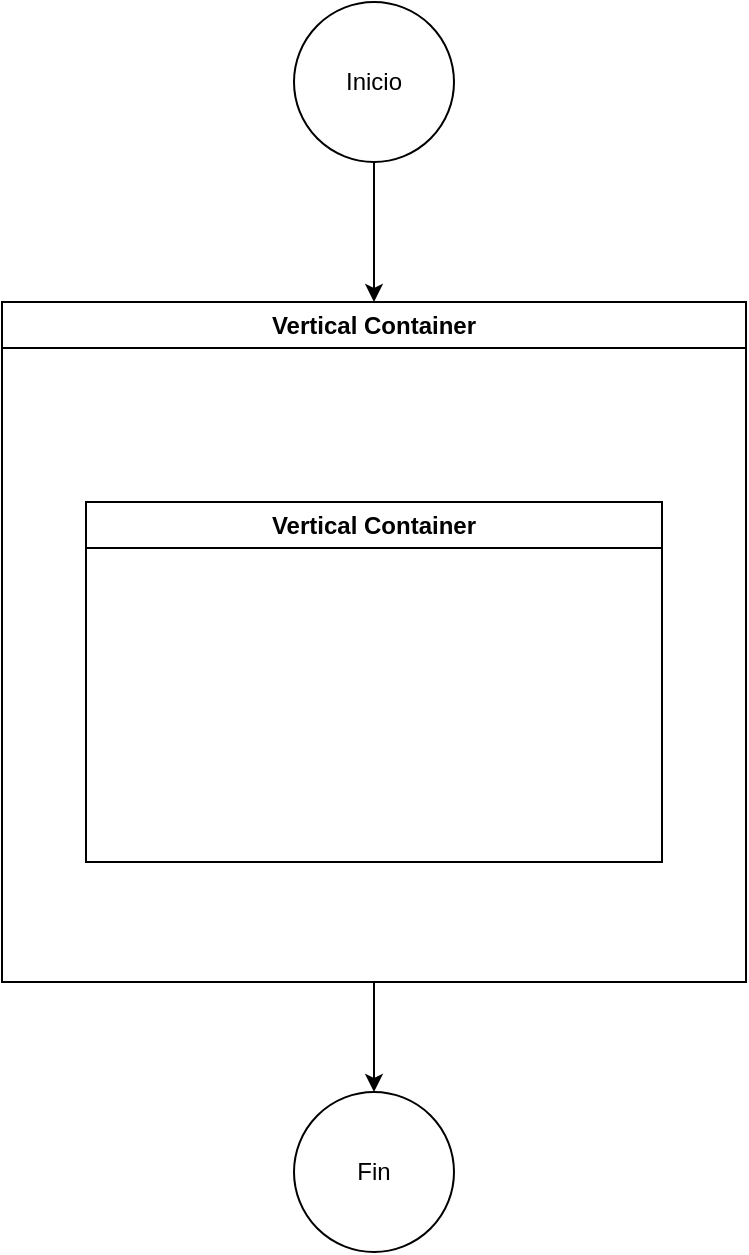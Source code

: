 <mxfile version="27.0.1">
  <diagram name="Página-1" id="_A64Ads1twqYrYs-hKGI">
    <mxGraphModel dx="1065" dy="622" grid="1" gridSize="10" guides="1" tooltips="1" connect="1" arrows="1" fold="1" page="1" pageScale="1" pageWidth="827" pageHeight="1169" math="0" shadow="0">
      <root>
        <mxCell id="0" />
        <mxCell id="1" parent="0" />
        <mxCell id="zANOIU-7cSAEvDh_QMeP-2" value="Inicio" style="ellipse;whiteSpace=wrap;html=1;aspect=fixed;" vertex="1" parent="1">
          <mxGeometry x="374" y="40" width="80" height="80" as="geometry" />
        </mxCell>
        <mxCell id="zANOIU-7cSAEvDh_QMeP-3" value="Fin" style="ellipse;whiteSpace=wrap;html=1;aspect=fixed;" vertex="1" parent="1">
          <mxGeometry x="374" y="585" width="80" height="80" as="geometry" />
        </mxCell>
        <mxCell id="zANOIU-7cSAEvDh_QMeP-4" value="Vertical Container" style="swimlane;whiteSpace=wrap;html=1;" vertex="1" parent="1">
          <mxGeometry x="228" y="190" width="372" height="340" as="geometry" />
        </mxCell>
        <mxCell id="zANOIU-7cSAEvDh_QMeP-5" value="Vertical Container" style="swimlane;whiteSpace=wrap;html=1;" vertex="1" parent="zANOIU-7cSAEvDh_QMeP-4">
          <mxGeometry x="42" y="100" width="288" height="180" as="geometry" />
        </mxCell>
        <mxCell id="zANOIU-7cSAEvDh_QMeP-6" value="" style="endArrow=classic;html=1;rounded=0;exitX=0.5;exitY=1;exitDx=0;exitDy=0;entryX=0.5;entryY=0;entryDx=0;entryDy=0;" edge="1" parent="1" source="zANOIU-7cSAEvDh_QMeP-2" target="zANOIU-7cSAEvDh_QMeP-4">
          <mxGeometry width="50" height="50" relative="1" as="geometry">
            <mxPoint x="420" y="130" as="sourcePoint" />
            <mxPoint x="440" y="220" as="targetPoint" />
          </mxGeometry>
        </mxCell>
        <mxCell id="zANOIU-7cSAEvDh_QMeP-9" value="" style="endArrow=classic;html=1;rounded=0;exitX=0.5;exitY=1;exitDx=0;exitDy=0;entryX=0.5;entryY=0;entryDx=0;entryDy=0;" edge="1" parent="1" source="zANOIU-7cSAEvDh_QMeP-4" target="zANOIU-7cSAEvDh_QMeP-3">
          <mxGeometry width="50" height="50" relative="1" as="geometry">
            <mxPoint x="460" y="570" as="sourcePoint" />
            <mxPoint x="510" y="520" as="targetPoint" />
          </mxGeometry>
        </mxCell>
      </root>
    </mxGraphModel>
  </diagram>
</mxfile>
